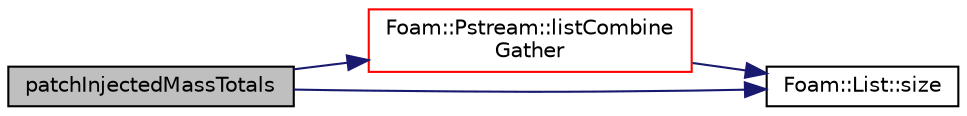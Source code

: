 digraph "patchInjectedMassTotals"
{
  bgcolor="transparent";
  edge [fontname="Helvetica",fontsize="10",labelfontname="Helvetica",labelfontsize="10"];
  node [fontname="Helvetica",fontsize="10",shape=record];
  rankdir="LR";
  Node443 [label="patchInjectedMassTotals",height=0.2,width=0.4,color="black", fillcolor="grey75", style="filled", fontcolor="black"];
  Node443 -> Node444 [color="midnightblue",fontsize="10",style="solid",fontname="Helvetica"];
  Node444 [label="Foam::Pstream::listCombine\lGather",height=0.2,width=0.4,color="red",URL="$a27357.html#a8c0e5044dc4a942cf62b06797c3a743f"];
  Node444 -> Node452 [color="midnightblue",fontsize="10",style="solid",fontname="Helvetica"];
  Node452 [label="Foam::List::size",height=0.2,width=0.4,color="black",URL="$a26833.html#a8a5f6fa29bd4b500caf186f60245b384",tooltip="Override size to be inconsistent with allocated storage. "];
  Node443 -> Node452 [color="midnightblue",fontsize="10",style="solid",fontname="Helvetica"];
}
